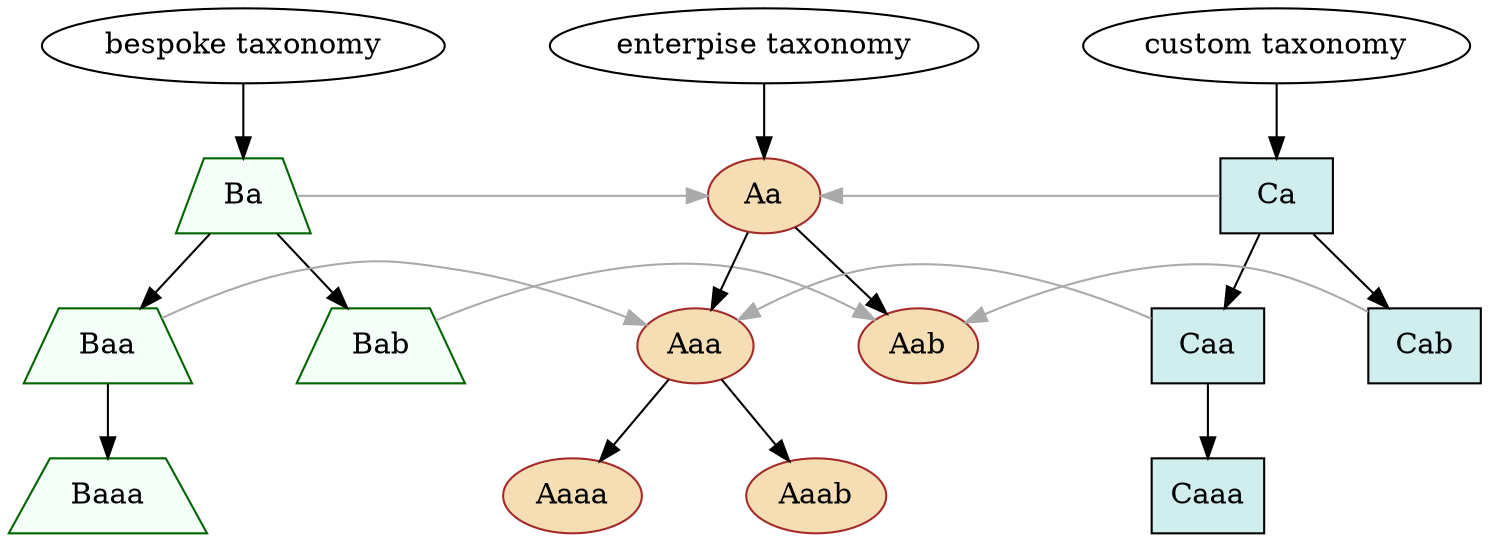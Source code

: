 digraph G {
    nodesep=0.7;

    // forcing layout
    {rank="same"; Ar; Br; Cr}
    Br -> Ar [style=invis];
    Ar -> Cr [style=invis];


    subgraph t2 {
        node [style=filled,fillcolor=mintcream, color=darkgreen, shape=trapezium,];


        Br [label="bespoke taxonomy"];

        Br -> Ba;
        Ba -> Baa;
        Baa -> Baaa;
        Ba -> Bab;

    }


    subgraph t1 {
        label="Foo"
        node [style=filled,fillcolor=wheat,color=brown,shape=oval];

        Ar [label="enterpise taxonomy"];

        Ar -> Aa;
        Aa -> Aaa;
        Aa -> Aab;
        Aaa -> Aaaa;
        Aaa -> Aaab;
    }


    subgraph t3 {
        node [style=filled,fillcolor=lightcyan2, color=darblue, shape=rect];


        Cr [label="custom taxonomy"];

        Cr -> Ca;
        Ca -> Caa;
        Caa -> Caaa;
        Ca -> Cab;
    }

    Ba -> Aa [color="#aaaaaa" constraint=false];
    Baa -> Aaa [color="#aaaaaa" constraint=false];
    Bab -> Aab [color="#aaaaaa" constraint=false];

    Ca -> Aa [color="#aaaaaa" constraint=false];
    Caa -> Aaa [color="#aaaaaa" constraint=false];
    Cab -> Aab [color="#aaaaaa" constraint=false];
}

